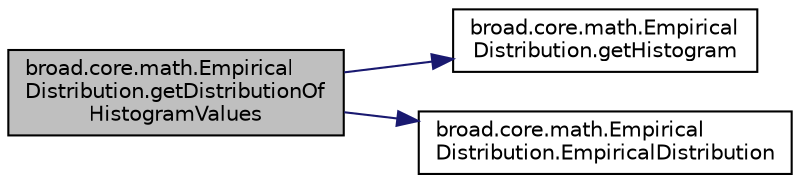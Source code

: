digraph "broad.core.math.EmpiricalDistribution.getDistributionOfHistogramValues"
{
  edge [fontname="Helvetica",fontsize="10",labelfontname="Helvetica",labelfontsize="10"];
  node [fontname="Helvetica",fontsize="10",shape=record];
  rankdir="LR";
  Node1 [label="broad.core.math.Empirical\lDistribution.getDistributionOf\lHistogramValues",height=0.2,width=0.4,color="black", fillcolor="grey75", style="filled" fontcolor="black"];
  Node1 -> Node2 [color="midnightblue",fontsize="10",style="solid",fontname="Helvetica"];
  Node2 [label="broad.core.math.Empirical\lDistribution.getHistogram",height=0.2,width=0.4,color="black", fillcolor="white", style="filled",URL="$classbroad_1_1core_1_1math_1_1_empirical_distribution.html#a5b21df6b2ce3df19d871ae0ebd1b9cec"];
  Node1 -> Node3 [color="midnightblue",fontsize="10",style="solid",fontname="Helvetica"];
  Node3 [label="broad.core.math.Empirical\lDistribution.EmpiricalDistribution",height=0.2,width=0.4,color="black", fillcolor="white", style="filled",URL="$classbroad_1_1core_1_1math_1_1_empirical_distribution.html#a25dac12f5d3f044aae983f166ab92abd"];
}
